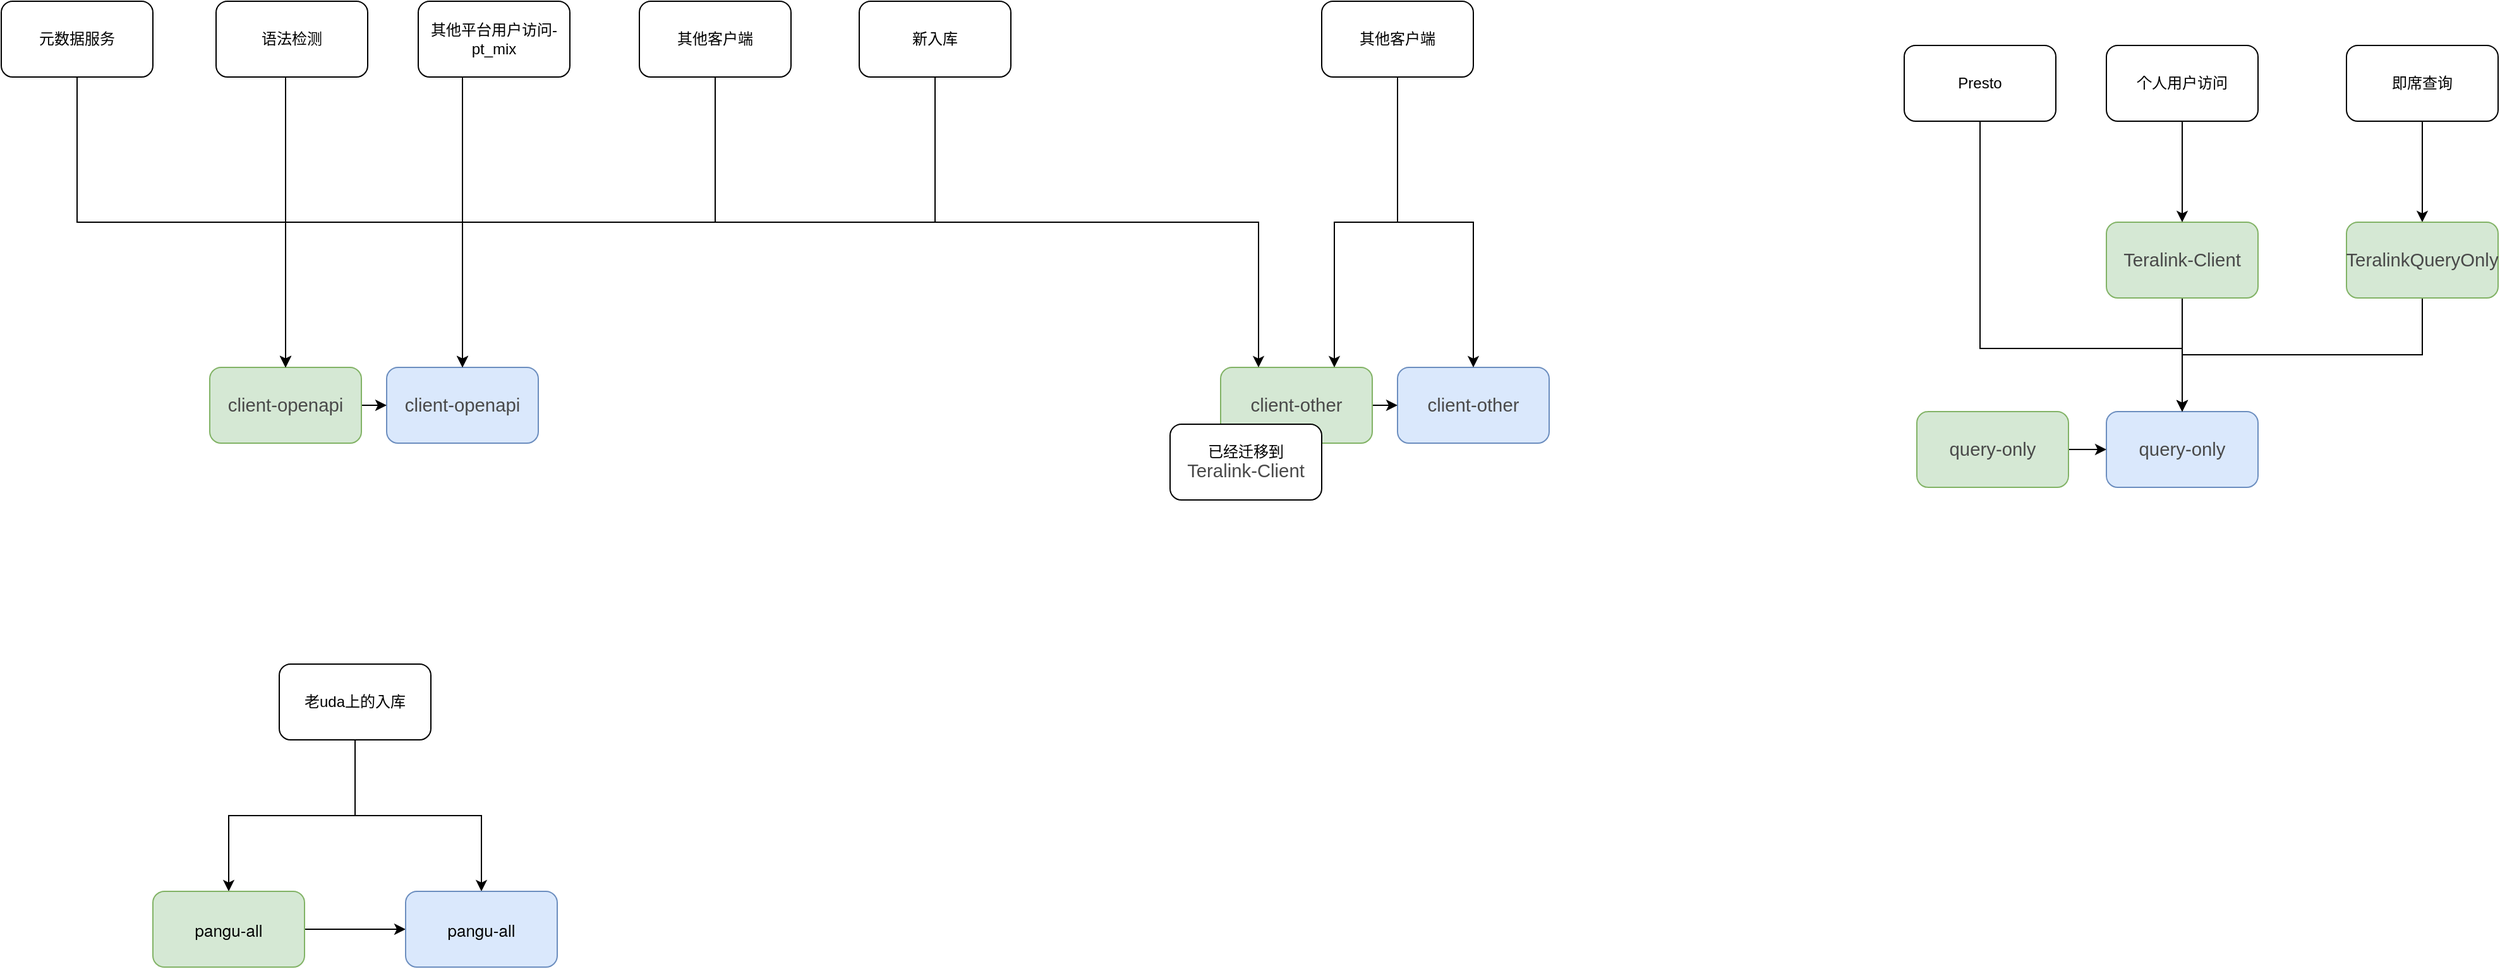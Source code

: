 <mxfile version="26.1.3">
  <diagram name="第 1 页" id="RIrgb-9weH6ln5AiGYGI">
    <mxGraphModel dx="2261" dy="786" grid="1" gridSize="10" guides="1" tooltips="1" connect="1" arrows="1" fold="1" page="1" pageScale="1" pageWidth="827" pageHeight="1169" math="0" shadow="0">
      <root>
        <mxCell id="0" />
        <mxCell id="1" parent="0" />
        <mxCell id="xrPU2MdsnwFTcZi8wqbZ-2" value="&lt;span data-copy-origin=&quot;https://shimo.zuoyebang.cc&quot; data-docs-delta=&quot;[[20,&amp;quot;client-openapi&amp;quot;,&amp;quot;inline-dir:\&amp;quot;ltr\&amp;quot;&amp;quot;]]&quot;&gt;&lt;p style=&quot;line-height: 100%;margin-bottom: 0pt;margin-top: 0pt;text-align: left;font-size: 11pt;color: #494949;&quot; class=&quot;ql-align-left ql-direction-ltr&quot; align=&quot;left&quot;&gt;&lt;span class=&quot;ql-author-10000003088&quot;&gt;client&lt;/span&gt;&lt;span class=&quot;ql-author-10000000992&quot;&gt;-openapi&lt;/span&gt;&lt;/p&gt;&lt;/span&gt;" style="rounded=1;whiteSpace=wrap;html=1;fillColor=#dae8fc;strokeColor=#6c8ebf;" parent="1" vertex="1">
          <mxGeometry x="40" y="605" width="120" height="60" as="geometry" />
        </mxCell>
        <mxCell id="xrPU2MdsnwFTcZi8wqbZ-3" value="&lt;span data-copy-origin=&quot;https://shimo.zuoyebang.cc&quot; data-docs-delta=&quot;[[20,&amp;quot;client-other&amp;quot;,&amp;quot;inline-dir:\&amp;quot;ltr\&amp;quot;&amp;quot;]]&quot;&gt;&lt;p style=&quot;line-height: 100%;margin-bottom: 0pt;margin-top: 0pt;font-size: 11pt;color: #494949;&quot; class=&quot;ql-direction-ltr&quot;&gt;&lt;span class=&quot;ql-author-10000000992&quot;&gt;client-other&lt;/span&gt;&lt;/p&gt;&lt;/span&gt;" style="rounded=1;whiteSpace=wrap;html=1;fillColor=#dae8fc;strokeColor=#6c8ebf;" parent="1" vertex="1">
          <mxGeometry x="840" y="605" width="120" height="60" as="geometry" />
        </mxCell>
        <mxCell id="xrPU2MdsnwFTcZi8wqbZ-5" value="&lt;span data-copy-origin=&quot;https://shimo.zuoyebang.cc&quot; data-docs-delta=&quot;[[20,&amp;quot;query-only&amp;quot;]]&quot;&gt;&lt;p style=&quot;line-height: 100%;margin-bottom: 0pt;margin-top: 0pt;text-align: left;font-size: 11pt;color: #494949;&quot; class=&quot;ql-align-left&quot; align=&quot;left&quot;&gt;&lt;span class=&quot;ql-author-10000003088&quot;&gt;query-only&lt;/span&gt;&lt;/p&gt;&lt;/span&gt;" style="rounded=1;whiteSpace=wrap;html=1;fillColor=#dae8fc;strokeColor=#6c8ebf;" parent="1" vertex="1">
          <mxGeometry x="1401" y="640" width="120" height="60" as="geometry" />
        </mxCell>
        <mxCell id="xrPU2MdsnwFTcZi8wqbZ-25" style="edgeStyle=orthogonalEdgeStyle;rounded=0;orthogonalLoop=1;jettySize=auto;html=1;exitX=1;exitY=0.5;exitDx=0;exitDy=0;entryX=0;entryY=0.5;entryDx=0;entryDy=0;" parent="1" source="xrPU2MdsnwFTcZi8wqbZ-6" target="xrPU2MdsnwFTcZi8wqbZ-2" edge="1">
          <mxGeometry relative="1" as="geometry" />
        </mxCell>
        <mxCell id="xrPU2MdsnwFTcZi8wqbZ-6" value="&lt;span data-copy-origin=&quot;https://shimo.zuoyebang.cc&quot; data-docs-delta=&quot;[[20,&amp;quot;client-openapi&amp;quot;,&amp;quot;inline-dir:\&amp;quot;ltr\&amp;quot;&amp;quot;]]&quot;&gt;&lt;p style=&quot;line-height: 100%;margin-bottom: 0pt;margin-top: 0pt;text-align: left;font-size: 11pt;color: #494949;&quot; class=&quot;ql-align-left ql-direction-ltr&quot; align=&quot;left&quot;&gt;&lt;span class=&quot;ql-author-10000003088&quot;&gt;client&lt;/span&gt;&lt;span class=&quot;ql-author-10000000992&quot;&gt;-openapi&lt;/span&gt;&lt;/p&gt;&lt;/span&gt;" style="rounded=1;whiteSpace=wrap;html=1;fillColor=#d5e8d4;strokeColor=#82b366;" parent="1" vertex="1">
          <mxGeometry x="-100" y="605" width="120" height="60" as="geometry" />
        </mxCell>
        <mxCell id="xrPU2MdsnwFTcZi8wqbZ-24" style="edgeStyle=orthogonalEdgeStyle;rounded=0;orthogonalLoop=1;jettySize=auto;html=1;exitX=1;exitY=0.5;exitDx=0;exitDy=0;entryX=0;entryY=0.5;entryDx=0;entryDy=0;" parent="1" source="xrPU2MdsnwFTcZi8wqbZ-7" target="xrPU2MdsnwFTcZi8wqbZ-3" edge="1">
          <mxGeometry relative="1" as="geometry" />
        </mxCell>
        <mxCell id="xrPU2MdsnwFTcZi8wqbZ-7" value="&lt;span data-copy-origin=&quot;https://shimo.zuoyebang.cc&quot; data-docs-delta=&quot;[[20,&amp;quot;client-other&amp;quot;,&amp;quot;inline-dir:\&amp;quot;ltr\&amp;quot;&amp;quot;]]&quot;&gt;&lt;p style=&quot;line-height: 100%;margin-bottom: 0pt;margin-top: 0pt;font-size: 11pt;color: #494949;&quot; class=&quot;ql-direction-ltr&quot;&gt;&lt;span class=&quot;ql-author-10000000992&quot;&gt;client-other&lt;/span&gt;&lt;/p&gt;&lt;/span&gt;" style="rounded=1;whiteSpace=wrap;html=1;fillColor=#d5e8d4;strokeColor=#82b366;" parent="1" vertex="1">
          <mxGeometry x="700" y="605" width="120" height="60" as="geometry" />
        </mxCell>
        <mxCell id="xrPU2MdsnwFTcZi8wqbZ-23" style="edgeStyle=orthogonalEdgeStyle;rounded=0;orthogonalLoop=1;jettySize=auto;html=1;exitX=1;exitY=0.5;exitDx=0;exitDy=0;entryX=0;entryY=0.5;entryDx=0;entryDy=0;" parent="1" source="xrPU2MdsnwFTcZi8wqbZ-8" target="xrPU2MdsnwFTcZi8wqbZ-5" edge="1">
          <mxGeometry relative="1" as="geometry" />
        </mxCell>
        <mxCell id="xrPU2MdsnwFTcZi8wqbZ-8" value="&lt;span data-copy-origin=&quot;https://shimo.zuoyebang.cc&quot; data-docs-delta=&quot;[[20,&amp;quot;query-only&amp;quot;]]&quot;&gt;&lt;p style=&quot;line-height: 100%;margin-bottom: 0pt;margin-top: 0pt;text-align: left;font-size: 11pt;color: #494949;&quot; class=&quot;ql-align-left&quot; align=&quot;left&quot;&gt;&lt;span class=&quot;ql-author-10000003088&quot;&gt;query-only&lt;/span&gt;&lt;/p&gt;&lt;/span&gt;" style="rounded=1;whiteSpace=wrap;html=1;fillColor=#d5e8d4;strokeColor=#82b366;" parent="1" vertex="1">
          <mxGeometry x="1251" y="640" width="120" height="60" as="geometry" />
        </mxCell>
        <mxCell id="xrPU2MdsnwFTcZi8wqbZ-16" style="edgeStyle=orthogonalEdgeStyle;rounded=0;orthogonalLoop=1;jettySize=auto;html=1;exitX=0.5;exitY=1;exitDx=0;exitDy=0;" parent="1" source="xrPU2MdsnwFTcZi8wqbZ-9" target="xrPU2MdsnwFTcZi8wqbZ-13" edge="1">
          <mxGeometry relative="1" as="geometry" />
        </mxCell>
        <mxCell id="xrPU2MdsnwFTcZi8wqbZ-9" value="即席查询" style="rounded=1;whiteSpace=wrap;html=1;" parent="1" vertex="1">
          <mxGeometry x="1591" y="350" width="120" height="60" as="geometry" />
        </mxCell>
        <mxCell id="xrPU2MdsnwFTcZi8wqbZ-17" style="edgeStyle=orthogonalEdgeStyle;rounded=0;orthogonalLoop=1;jettySize=auto;html=1;exitX=0.5;exitY=1;exitDx=0;exitDy=0;entryX=0.5;entryY=0;entryDx=0;entryDy=0;" parent="1" source="xrPU2MdsnwFTcZi8wqbZ-10" target="xrPU2MdsnwFTcZi8wqbZ-6" edge="1">
          <mxGeometry relative="1" as="geometry" />
        </mxCell>
        <mxCell id="xrPU2MdsnwFTcZi8wqbZ-10" value="元数据服务" style="rounded=1;whiteSpace=wrap;html=1;" parent="1" vertex="1">
          <mxGeometry x="-265" y="315" width="120" height="60" as="geometry" />
        </mxCell>
        <mxCell id="xrPU2MdsnwFTcZi8wqbZ-18" style="edgeStyle=orthogonalEdgeStyle;rounded=0;orthogonalLoop=1;jettySize=auto;html=1;exitX=0.5;exitY=1;exitDx=0;exitDy=0;entryX=0.5;entryY=0;entryDx=0;entryDy=0;" parent="1" source="xrPU2MdsnwFTcZi8wqbZ-11" target="xrPU2MdsnwFTcZi8wqbZ-6" edge="1">
          <mxGeometry relative="1" as="geometry">
            <Array as="points">
              <mxPoint x="-40" y="375" />
            </Array>
          </mxGeometry>
        </mxCell>
        <mxCell id="xrPU2MdsnwFTcZi8wqbZ-11" value="语法检测" style="rounded=1;whiteSpace=wrap;html=1;" parent="1" vertex="1">
          <mxGeometry x="-95" y="315" width="120" height="60" as="geometry" />
        </mxCell>
        <mxCell id="xrPU2MdsnwFTcZi8wqbZ-14" style="edgeStyle=orthogonalEdgeStyle;rounded=0;orthogonalLoop=1;jettySize=auto;html=1;exitX=0.5;exitY=1;exitDx=0;exitDy=0;entryX=0.5;entryY=0;entryDx=0;entryDy=0;" parent="1" source="xrPU2MdsnwFTcZi8wqbZ-12" target="xrPU2MdsnwFTcZi8wqbZ-5" edge="1">
          <mxGeometry relative="1" as="geometry" />
        </mxCell>
        <mxCell id="xrPU2MdsnwFTcZi8wqbZ-12" value="&lt;span data-copy-origin=&quot;https://shimo.zuoyebang.cc&quot; data-docs-delta=&quot;[[20,&amp;quot;query-only&amp;quot;]]&quot;&gt;&lt;p style=&quot;line-height: 100%; margin-bottom: 0pt; margin-top: 0pt; text-align: left; font-size: 11pt; color: rgb(73, 73, 73);&quot; class=&quot;ql-align-left&quot; align=&quot;left&quot;&gt;Teralink-Client&lt;/p&gt;&lt;/span&gt;" style="rounded=1;whiteSpace=wrap;html=1;fillColor=#d5e8d4;strokeColor=#82b366;" parent="1" vertex="1">
          <mxGeometry x="1401" y="490" width="120" height="60" as="geometry" />
        </mxCell>
        <mxCell id="xrPU2MdsnwFTcZi8wqbZ-35" style="edgeStyle=orthogonalEdgeStyle;rounded=0;orthogonalLoop=1;jettySize=auto;html=1;exitX=0.5;exitY=1;exitDx=0;exitDy=0;entryX=0.5;entryY=0;entryDx=0;entryDy=0;" parent="1" source="xrPU2MdsnwFTcZi8wqbZ-13" target="xrPU2MdsnwFTcZi8wqbZ-5" edge="1">
          <mxGeometry relative="1" as="geometry" />
        </mxCell>
        <mxCell id="xrPU2MdsnwFTcZi8wqbZ-13" value="&lt;span data-copy-origin=&quot;https://shimo.zuoyebang.cc&quot; data-docs-delta=&quot;[[20,&amp;quot;query-only&amp;quot;]]&quot;&gt;&lt;p style=&quot;line-height: 100%; margin-bottom: 0pt; margin-top: 0pt; text-align: left; font-size: 11pt; color: rgb(73, 73, 73);&quot; class=&quot;ql-align-left&quot; align=&quot;left&quot;&gt;TeralinkQueryOnly&lt;/p&gt;&lt;/span&gt;" style="rounded=1;whiteSpace=wrap;html=1;fillColor=#d5e8d4;strokeColor=#82b366;" parent="1" vertex="1">
          <mxGeometry x="1591" y="490" width="120" height="60" as="geometry" />
        </mxCell>
        <mxCell id="xrPU2MdsnwFTcZi8wqbZ-20" style="edgeStyle=orthogonalEdgeStyle;rounded=0;orthogonalLoop=1;jettySize=auto;html=1;exitX=0.5;exitY=1;exitDx=0;exitDy=0;" parent="1" source="xrPU2MdsnwFTcZi8wqbZ-19" edge="1">
          <mxGeometry relative="1" as="geometry">
            <mxPoint x="-40" y="605" as="targetPoint" />
            <Array as="points">
              <mxPoint x="100" y="375" />
              <mxPoint x="100" y="490" />
              <mxPoint x="-40" y="490" />
            </Array>
          </mxGeometry>
        </mxCell>
        <mxCell id="xrPU2MdsnwFTcZi8wqbZ-19" value="其他平台用户访问-pt_mix" style="rounded=1;whiteSpace=wrap;html=1;" parent="1" vertex="1">
          <mxGeometry x="65" y="315" width="120" height="60" as="geometry" />
        </mxCell>
        <mxCell id="xrPU2MdsnwFTcZi8wqbZ-22" style="edgeStyle=orthogonalEdgeStyle;rounded=0;orthogonalLoop=1;jettySize=auto;html=1;exitX=0.5;exitY=1;exitDx=0;exitDy=0;entryX=0.5;entryY=0;entryDx=0;entryDy=0;" parent="1" source="xrPU2MdsnwFTcZi8wqbZ-21" target="xrPU2MdsnwFTcZi8wqbZ-12" edge="1">
          <mxGeometry relative="1" as="geometry" />
        </mxCell>
        <mxCell id="xrPU2MdsnwFTcZi8wqbZ-21" value="个人用户访问" style="rounded=1;whiteSpace=wrap;html=1;" parent="1" vertex="1">
          <mxGeometry x="1401" y="350" width="120" height="60" as="geometry" />
        </mxCell>
        <mxCell id="xrPU2MdsnwFTcZi8wqbZ-36" style="edgeStyle=orthogonalEdgeStyle;rounded=0;orthogonalLoop=1;jettySize=auto;html=1;exitX=0.5;exitY=1;exitDx=0;exitDy=0;" parent="1" source="xrPU2MdsnwFTcZi8wqbZ-31" target="xrPU2MdsnwFTcZi8wqbZ-5" edge="1">
          <mxGeometry relative="1" as="geometry">
            <Array as="points">
              <mxPoint x="1301" y="590" />
              <mxPoint x="1461" y="590" />
            </Array>
          </mxGeometry>
        </mxCell>
        <mxCell id="xrPU2MdsnwFTcZi8wqbZ-31" value="Presto" style="rounded=1;whiteSpace=wrap;html=1;" parent="1" vertex="1">
          <mxGeometry x="1241" y="350" width="120" height="60" as="geometry" />
        </mxCell>
        <mxCell id="4RsCh8lbGMEQGSuMLzmM-11" style="edgeStyle=orthogonalEdgeStyle;rounded=0;orthogonalLoop=1;jettySize=auto;html=1;exitX=0.5;exitY=1;exitDx=0;exitDy=0;entryX=0.75;entryY=0;entryDx=0;entryDy=0;" edge="1" parent="1" source="xrPU2MdsnwFTcZi8wqbZ-37" target="xrPU2MdsnwFTcZi8wqbZ-7">
          <mxGeometry relative="1" as="geometry" />
        </mxCell>
        <mxCell id="4RsCh8lbGMEQGSuMLzmM-12" style="edgeStyle=orthogonalEdgeStyle;rounded=0;orthogonalLoop=1;jettySize=auto;html=1;exitX=0.5;exitY=1;exitDx=0;exitDy=0;entryX=0.5;entryY=0;entryDx=0;entryDy=0;" edge="1" parent="1" source="xrPU2MdsnwFTcZi8wqbZ-37" target="xrPU2MdsnwFTcZi8wqbZ-3">
          <mxGeometry relative="1" as="geometry" />
        </mxCell>
        <mxCell id="xrPU2MdsnwFTcZi8wqbZ-37" value="其他客户端" style="rounded=1;whiteSpace=wrap;html=1;" parent="1" vertex="1">
          <mxGeometry x="780" y="315" width="120" height="60" as="geometry" />
        </mxCell>
        <mxCell id="xrPU2MdsnwFTcZi8wqbZ-39" value="已经迁移到&lt;br&gt;&lt;span style=&quot;color: rgb(73, 73, 73); font-size: 14.667px; text-align: left;&quot;&gt;Teralink-Client&lt;/span&gt;" style="rounded=1;whiteSpace=wrap;html=1;" parent="1" vertex="1">
          <mxGeometry x="660" y="650" width="120" height="60" as="geometry" />
        </mxCell>
        <mxCell id="xrPU2MdsnwFTcZi8wqbZ-42" style="edgeStyle=orthogonalEdgeStyle;rounded=0;orthogonalLoop=1;jettySize=auto;html=1;exitX=0.5;exitY=1;exitDx=0;exitDy=0;entryX=0.5;entryY=0;entryDx=0;entryDy=0;" parent="1" source="xrPU2MdsnwFTcZi8wqbZ-41" target="xrPU2MdsnwFTcZi8wqbZ-2" edge="1">
          <mxGeometry relative="1" as="geometry">
            <Array as="points">
              <mxPoint x="300" y="490" />
              <mxPoint x="100" y="490" />
            </Array>
          </mxGeometry>
        </mxCell>
        <mxCell id="xrPU2MdsnwFTcZi8wqbZ-41" value="其他客户端" style="rounded=1;whiteSpace=wrap;html=1;" parent="1" vertex="1">
          <mxGeometry x="240" y="315" width="120" height="60" as="geometry" />
        </mxCell>
        <mxCell id="Ast3tfPuwI5kJndlofCZ-5" style="edgeStyle=orthogonalEdgeStyle;rounded=0;orthogonalLoop=1;jettySize=auto;html=1;exitX=0.5;exitY=1;exitDx=0;exitDy=0;entryX=0.5;entryY=0;entryDx=0;entryDy=0;" parent="1" source="Ast3tfPuwI5kJndlofCZ-1" target="Ast3tfPuwI5kJndlofCZ-2" edge="1">
          <mxGeometry relative="1" as="geometry" />
        </mxCell>
        <mxCell id="Ast3tfPuwI5kJndlofCZ-6" style="edgeStyle=orthogonalEdgeStyle;rounded=0;orthogonalLoop=1;jettySize=auto;html=1;exitX=0.5;exitY=1;exitDx=0;exitDy=0;entryX=0.5;entryY=0;entryDx=0;entryDy=0;" parent="1" source="Ast3tfPuwI5kJndlofCZ-1" target="Ast3tfPuwI5kJndlofCZ-3" edge="1">
          <mxGeometry relative="1" as="geometry" />
        </mxCell>
        <mxCell id="Ast3tfPuwI5kJndlofCZ-1" value="老uda上的入库" style="rounded=1;whiteSpace=wrap;html=1;" parent="1" vertex="1">
          <mxGeometry x="-45" y="840" width="120" height="60" as="geometry" />
        </mxCell>
        <mxCell id="Ast3tfPuwI5kJndlofCZ-4" style="edgeStyle=orthogonalEdgeStyle;rounded=0;orthogonalLoop=1;jettySize=auto;html=1;exitX=1;exitY=0.5;exitDx=0;exitDy=0;entryX=0;entryY=0.5;entryDx=0;entryDy=0;" parent="1" source="Ast3tfPuwI5kJndlofCZ-2" target="Ast3tfPuwI5kJndlofCZ-3" edge="1">
          <mxGeometry relative="1" as="geometry" />
        </mxCell>
        <mxCell id="Ast3tfPuwI5kJndlofCZ-2" value="&lt;p style=&quot;margin: 0px; font-variant-numeric: normal; font-variant-east-asian: normal; font-variant-alternates: normal; font-kerning: auto; font-optical-sizing: auto; font-feature-settings: normal; font-variation-settings: normal; font-variant-position: normal; font-stretch: normal; font-size: 13px; line-height: normal; font-family: &amp;quot;Helvetica Neue&amp;quot;; text-align: start;&quot; class=&quot;p1&quot;&gt;pangu-all&lt;/p&gt;" style="rounded=1;whiteSpace=wrap;html=1;fillColor=#d5e8d4;strokeColor=#82b366;" parent="1" vertex="1">
          <mxGeometry x="-145" y="1020" width="120" height="60" as="geometry" />
        </mxCell>
        <mxCell id="Ast3tfPuwI5kJndlofCZ-3" value="&lt;p style=&quot;margin: 0px; font-variant-numeric: normal; font-variant-east-asian: normal; font-variant-alternates: normal; font-kerning: auto; font-optical-sizing: auto; font-feature-settings: normal; font-variation-settings: normal; font-variant-position: normal; font-stretch: normal; font-size: 13px; line-height: normal; font-family: &amp;quot;Helvetica Neue&amp;quot;; text-align: start;&quot; class=&quot;p1&quot;&gt;pangu-all&lt;/p&gt;" style="rounded=1;whiteSpace=wrap;html=1;fillColor=#dae8fc;strokeColor=#6c8ebf;" parent="1" vertex="1">
          <mxGeometry x="55" y="1020" width="120" height="60" as="geometry" />
        </mxCell>
        <mxCell id="4RsCh8lbGMEQGSuMLzmM-9" style="edgeStyle=orthogonalEdgeStyle;rounded=0;orthogonalLoop=1;jettySize=auto;html=1;exitX=0.5;exitY=1;exitDx=0;exitDy=0;entryX=0.5;entryY=0;entryDx=0;entryDy=0;" edge="1" parent="1" source="4RsCh8lbGMEQGSuMLzmM-2" target="xrPU2MdsnwFTcZi8wqbZ-2">
          <mxGeometry relative="1" as="geometry" />
        </mxCell>
        <mxCell id="4RsCh8lbGMEQGSuMLzmM-10" style="edgeStyle=orthogonalEdgeStyle;rounded=0;orthogonalLoop=1;jettySize=auto;html=1;exitX=0.5;exitY=1;exitDx=0;exitDy=0;entryX=0.25;entryY=0;entryDx=0;entryDy=0;" edge="1" parent="1" source="4RsCh8lbGMEQGSuMLzmM-2" target="xrPU2MdsnwFTcZi8wqbZ-7">
          <mxGeometry relative="1" as="geometry" />
        </mxCell>
        <mxCell id="4RsCh8lbGMEQGSuMLzmM-2" value="新入库" style="rounded=1;whiteSpace=wrap;html=1;" vertex="1" parent="1">
          <mxGeometry x="414" y="315" width="120" height="60" as="geometry" />
        </mxCell>
      </root>
    </mxGraphModel>
  </diagram>
</mxfile>
